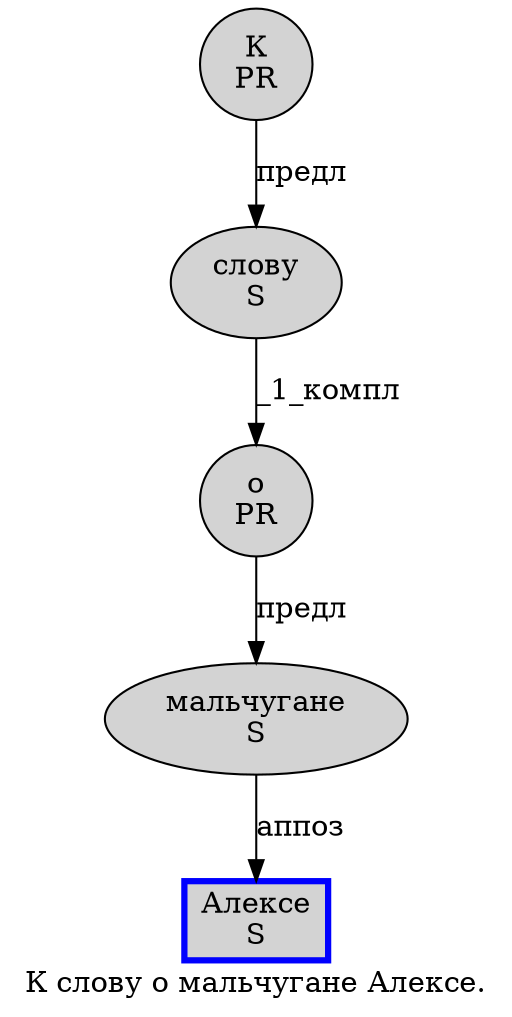 digraph SENTENCE_3804 {
	graph [label="К слову о мальчугане Алексе."]
	node [style=filled]
		0 [label="К
PR" color="" fillcolor=lightgray penwidth=1 shape=ellipse]
		1 [label="слову
S" color="" fillcolor=lightgray penwidth=1 shape=ellipse]
		2 [label="о
PR" color="" fillcolor=lightgray penwidth=1 shape=ellipse]
		3 [label="мальчугане
S" color="" fillcolor=lightgray penwidth=1 shape=ellipse]
		4 [label="Алексе
S" color=blue fillcolor=lightgray penwidth=3 shape=box]
			2 -> 3 [label="предл"]
			3 -> 4 [label="аппоз"]
			1 -> 2 [label="_1_компл"]
			0 -> 1 [label="предл"]
}